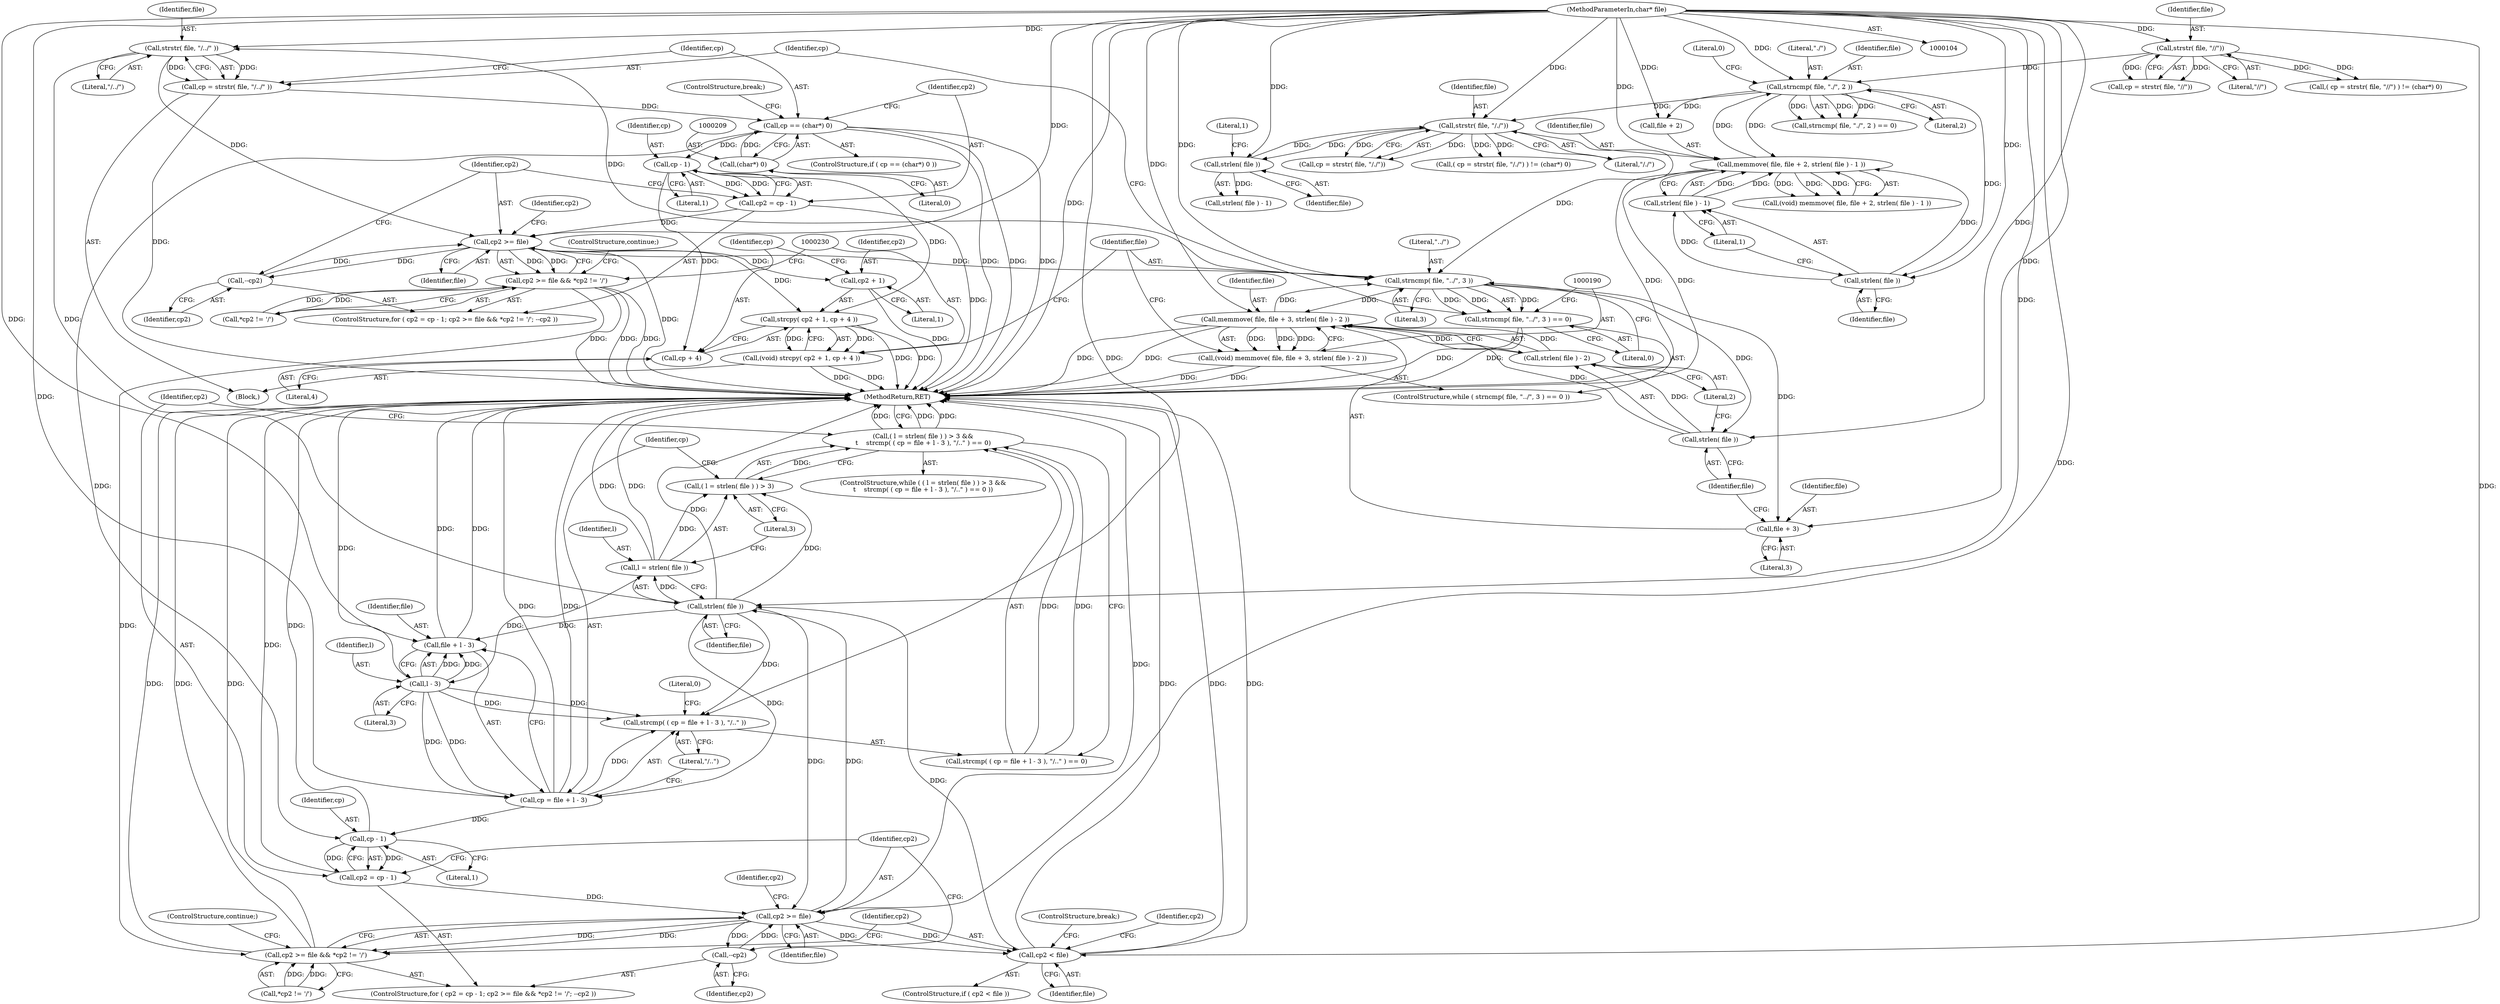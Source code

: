 digraph "1_sthttpd_c0dc63a49d8605649f1d8e4a96c9b468b0bff660@API" {
"1000202" [label="(Call,strstr( file, \"/../\" ))"];
"1000184" [label="(Call,strncmp( file, \"../\", 3 ))"];
"1000163" [label="(Call,strstr( file, \"/./\"))"];
"1000177" [label="(Call,strlen( file ))"];
"1000105" [label="(MethodParameterIn,char* file)"];
"1000143" [label="(Call,strncmp( file, \"./\", 2 ))"];
"1000150" [label="(Call,memmove( file, file + 2, strlen( file ) - 1 ))"];
"1000156" [label="(Call,strlen( file ))"];
"1000155" [label="(Call,strlen( file ) - 1)"];
"1000114" [label="(Call,strstr( file, \"//\"))"];
"1000219" [label="(Call,cp2 >= file)"];
"1000226" [label="(Call,--cp2)"];
"1000213" [label="(Call,cp2 = cp - 1)"];
"1000215" [label="(Call,cp - 1)"];
"1000206" [label="(Call,cp == (char*) 0)"];
"1000200" [label="(Call,cp = strstr( file, \"/../\" ))"];
"1000202" [label="(Call,strstr( file, \"/../\" ))"];
"1000208" [label="(Call,(char*) 0)"];
"1000191" [label="(Call,memmove( file, file + 3, strlen( file ) - 2 ))"];
"1000197" [label="(Call,strlen( file ))"];
"1000196" [label="(Call,strlen( file ) - 2)"];
"1000183" [label="(Call,strncmp( file, \"../\", 3 ) == 0)"];
"1000189" [label="(Call,(void) memmove( file, file + 3, strlen( file ) - 2 ))"];
"1000193" [label="(Call,file + 3)"];
"1000243" [label="(Call,strlen( file ))"];
"1000240" [label="(Call,( l = strlen( file ) ) > 3)"];
"1000239" [label="(Call,( l = strlen( file ) ) > 3 &&\n\t    strcmp( ( cp = file + l - 3 ), \"/..\" ) == 0)"];
"1000241" [label="(Call,l = strlen( file ))"];
"1000252" [label="(Call,l - 3)"];
"1000247" [label="(Call,strcmp( ( cp = file + l - 3 ), \"/..\" ))"];
"1000248" [label="(Call,cp = file + l - 3)"];
"1000261" [label="(Call,cp - 1)"];
"1000259" [label="(Call,cp2 = cp - 1)"];
"1000265" [label="(Call,cp2 >= file)"];
"1000264" [label="(Call,cp2 >= file && *cp2 != '/')"];
"1000272" [label="(Call,--cp2)"];
"1000276" [label="(Call,cp2 < file)"];
"1000250" [label="(Call,file + l - 3)"];
"1000218" [label="(Call,cp2 >= file && *cp2 != '/')"];
"1000231" [label="(Call,strcpy( cp2 + 1, cp + 4 ))"];
"1000229" [label="(Call,(void) strcpy( cp2 + 1, cp + 4 ))"];
"1000232" [label="(Call,cp2 + 1)"];
"1000235" [label="(Call,cp + 4)"];
"1000182" [label="(ControlStructure,while ( strncmp( file, \"../\", 3 ) == 0 ))"];
"1000242" [label="(Identifier,l)"];
"1000243" [label="(Call,strlen( file ))"];
"1000220" [label="(Identifier,cp2)"];
"1000258" [label="(ControlStructure,for ( cp2 = cp - 1; cp2 >= file && *cp2 != '/'; --cp2 ))"];
"1000151" [label="(Identifier,file)"];
"1000186" [label="(Literal,\"../\")"];
"1000232" [label="(Call,cp2 + 1)"];
"1000273" [label="(Identifier,cp2)"];
"1000212" [label="(ControlStructure,for ( cp2 = cp - 1; cp2 >= file && *cp2 != '/'; --cp2 ))"];
"1000270" [label="(Identifier,cp2)"];
"1000277" [label="(Identifier,cp2)"];
"1000213" [label="(Call,cp2 = cp - 1)"];
"1000210" [label="(Literal,0)"];
"1000219" [label="(Call,cp2 >= file)"];
"1000156" [label="(Call,strlen( file ))"];
"1000146" [label="(Literal,2)"];
"1000211" [label="(ControlStructure,break;)"];
"1000178" [label="(Identifier,file)"];
"1000217" [label="(Literal,1)"];
"1000240" [label="(Call,( l = strlen( file ) ) > 3)"];
"1000265" [label="(Call,cp2 >= file)"];
"1000228" [label="(ControlStructure,continue;)"];
"1000275" [label="(ControlStructure,if ( cp2 < file ))"];
"1000233" [label="(Identifier,cp2)"];
"1000116" [label="(Literal,\"//\")"];
"1000241" [label="(Call,l = strlen( file ))"];
"1000195" [label="(Literal,3)"];
"1000115" [label="(Identifier,file)"];
"1000179" [label="(Literal,1)"];
"1000176" [label="(Call,strlen( file ) - 1)"];
"1000114" [label="(Call,strstr( file, \"//\"))"];
"1000145" [label="(Literal,\"./\")"];
"1000234" [label="(Literal,1)"];
"1000236" [label="(Identifier,cp)"];
"1000227" [label="(Identifier,cp2)"];
"1000144" [label="(Identifier,file)"];
"1000247" [label="(Call,strcmp( ( cp = file + l - 3 ), \"/..\" ))"];
"1000177" [label="(Call,strlen( file ))"];
"1000143" [label="(Call,strncmp( file, \"./\", 2 ))"];
"1000252" [label="(Call,l - 3)"];
"1000256" [label="(Literal,0)"];
"1000215" [label="(Call,cp - 1)"];
"1000205" [label="(ControlStructure,if ( cp == (char*) 0 ))"];
"1000206" [label="(Call,cp == (char*) 0)"];
"1000248" [label="(Call,cp = file + l - 3)"];
"1000189" [label="(Call,(void) memmove( file, file + 3, strlen( file ) - 2 ))"];
"1000251" [label="(Identifier,file)"];
"1000161" [label="(Call,cp = strstr( file, \"/./\"))"];
"1000142" [label="(Call,strncmp( file, \"./\", 2 ) == 0)"];
"1000164" [label="(Identifier,file)"];
"1000160" [label="(Call,( cp = strstr( file, \"/./\") ) != (char*) 0)"];
"1000216" [label="(Identifier,cp)"];
"1000200" [label="(Call,cp = strstr( file, \"/../\" ))"];
"1000264" [label="(Call,cp2 >= file && *cp2 != '/')"];
"1000245" [label="(Literal,3)"];
"1000244" [label="(Identifier,file)"];
"1000272" [label="(Call,--cp2)"];
"1000226" [label="(Call,--cp2)"];
"1000263" [label="(Literal,1)"];
"1000192" [label="(Identifier,file)"];
"1000260" [label="(Identifier,cp2)"];
"1000231" [label="(Call,strcpy( cp2 + 1, cp + 4 ))"];
"1000279" [label="(ControlStructure,break;)"];
"1000250" [label="(Call,file + l - 3)"];
"1000224" [label="(Identifier,cp2)"];
"1000249" [label="(Identifier,cp)"];
"1000222" [label="(Call,*cp2 != '/')"];
"1000155" [label="(Call,strlen( file ) - 1)"];
"1000157" [label="(Identifier,file)"];
"1000111" [label="(Call,( cp = strstr( file, \"//\") ) != (char*) 0)"];
"1000204" [label="(Literal,\"/../\")"];
"1000148" [label="(Call,(void) memmove( file, file + 2, strlen( file ) - 1 ))"];
"1000147" [label="(Literal,0)"];
"1000183" [label="(Call,strncmp( file, \"../\", 3 ) == 0)"];
"1000282" [label="(Identifier,cp2)"];
"1000253" [label="(Identifier,l)"];
"1000268" [label="(Call,*cp2 != '/')"];
"1000274" [label="(ControlStructure,continue;)"];
"1000152" [label="(Call,file + 2)"];
"1000276" [label="(Call,cp2 < file)"];
"1000105" [label="(MethodParameterIn,char* file)"];
"1000150" [label="(Call,memmove( file, file + 2, strlen( file ) - 1 ))"];
"1000259" [label="(Call,cp2 = cp - 1)"];
"1000158" [label="(Literal,1)"];
"1000208" [label="(Call,(char*) 0)"];
"1000262" [label="(Identifier,cp)"];
"1000254" [label="(Literal,3)"];
"1000278" [label="(Identifier,file)"];
"1000197" [label="(Call,strlen( file ))"];
"1000188" [label="(Literal,0)"];
"1000198" [label="(Identifier,file)"];
"1000196" [label="(Call,strlen( file ) - 2)"];
"1000221" [label="(Identifier,file)"];
"1000246" [label="(Call,strcmp( ( cp = file + l - 3 ), \"/..\" ) == 0)"];
"1000267" [label="(Identifier,file)"];
"1000191" [label="(Call,memmove( file, file + 3, strlen( file ) - 2 ))"];
"1000194" [label="(Identifier,file)"];
"1000284" [label="(MethodReturn,RET)"];
"1000165" [label="(Literal,\"/./\")"];
"1000184" [label="(Call,strncmp( file, \"../\", 3 ))"];
"1000214" [label="(Identifier,cp2)"];
"1000203" [label="(Identifier,file)"];
"1000237" [label="(Literal,4)"];
"1000229" [label="(Call,(void) strcpy( cp2 + 1, cp + 4 ))"];
"1000266" [label="(Identifier,cp2)"];
"1000207" [label="(Identifier,cp)"];
"1000187" [label="(Literal,3)"];
"1000112" [label="(Call,cp = strstr( file, \"//\"))"];
"1000255" [label="(Literal,\"/..\")"];
"1000163" [label="(Call,strstr( file, \"/./\"))"];
"1000235" [label="(Call,cp + 4)"];
"1000202" [label="(Call,strstr( file, \"/../\" ))"];
"1000238" [label="(ControlStructure,while ( ( l = strlen( file ) ) > 3 &&\n\t    strcmp( ( cp = file + l - 3 ), \"/..\" ) == 0 ))"];
"1000201" [label="(Identifier,cp)"];
"1000261" [label="(Call,cp - 1)"];
"1000218" [label="(Call,cp2 >= file && *cp2 != '/')"];
"1000185" [label="(Identifier,file)"];
"1000199" [label="(Literal,2)"];
"1000193" [label="(Call,file + 3)"];
"1000239" [label="(Call,( l = strlen( file ) ) > 3 &&\n\t    strcmp( ( cp = file + l - 3 ), \"/..\" ) == 0)"];
"1000181" [label="(Block,)"];
"1000202" -> "1000200"  [label="AST: "];
"1000202" -> "1000204"  [label="CFG: "];
"1000203" -> "1000202"  [label="AST: "];
"1000204" -> "1000202"  [label="AST: "];
"1000200" -> "1000202"  [label="CFG: "];
"1000202" -> "1000200"  [label="DDG: "];
"1000202" -> "1000200"  [label="DDG: "];
"1000184" -> "1000202"  [label="DDG: "];
"1000105" -> "1000202"  [label="DDG: "];
"1000202" -> "1000219"  [label="DDG: "];
"1000202" -> "1000243"  [label="DDG: "];
"1000184" -> "1000183"  [label="AST: "];
"1000184" -> "1000187"  [label="CFG: "];
"1000185" -> "1000184"  [label="AST: "];
"1000186" -> "1000184"  [label="AST: "];
"1000187" -> "1000184"  [label="AST: "];
"1000188" -> "1000184"  [label="CFG: "];
"1000184" -> "1000183"  [label="DDG: "];
"1000184" -> "1000183"  [label="DDG: "];
"1000184" -> "1000183"  [label="DDG: "];
"1000163" -> "1000184"  [label="DDG: "];
"1000219" -> "1000184"  [label="DDG: "];
"1000191" -> "1000184"  [label="DDG: "];
"1000105" -> "1000184"  [label="DDG: "];
"1000184" -> "1000191"  [label="DDG: "];
"1000184" -> "1000193"  [label="DDG: "];
"1000184" -> "1000197"  [label="DDG: "];
"1000163" -> "1000161"  [label="AST: "];
"1000163" -> "1000165"  [label="CFG: "];
"1000164" -> "1000163"  [label="AST: "];
"1000165" -> "1000163"  [label="AST: "];
"1000161" -> "1000163"  [label="CFG: "];
"1000163" -> "1000160"  [label="DDG: "];
"1000163" -> "1000160"  [label="DDG: "];
"1000163" -> "1000161"  [label="DDG: "];
"1000163" -> "1000161"  [label="DDG: "];
"1000177" -> "1000163"  [label="DDG: "];
"1000143" -> "1000163"  [label="DDG: "];
"1000105" -> "1000163"  [label="DDG: "];
"1000163" -> "1000177"  [label="DDG: "];
"1000177" -> "1000176"  [label="AST: "];
"1000177" -> "1000178"  [label="CFG: "];
"1000178" -> "1000177"  [label="AST: "];
"1000179" -> "1000177"  [label="CFG: "];
"1000177" -> "1000176"  [label="DDG: "];
"1000105" -> "1000177"  [label="DDG: "];
"1000105" -> "1000104"  [label="AST: "];
"1000105" -> "1000284"  [label="DDG: "];
"1000105" -> "1000114"  [label="DDG: "];
"1000105" -> "1000143"  [label="DDG: "];
"1000105" -> "1000150"  [label="DDG: "];
"1000105" -> "1000152"  [label="DDG: "];
"1000105" -> "1000156"  [label="DDG: "];
"1000105" -> "1000191"  [label="DDG: "];
"1000105" -> "1000193"  [label="DDG: "];
"1000105" -> "1000197"  [label="DDG: "];
"1000105" -> "1000219"  [label="DDG: "];
"1000105" -> "1000243"  [label="DDG: "];
"1000105" -> "1000247"  [label="DDG: "];
"1000105" -> "1000248"  [label="DDG: "];
"1000105" -> "1000250"  [label="DDG: "];
"1000105" -> "1000265"  [label="DDG: "];
"1000105" -> "1000276"  [label="DDG: "];
"1000143" -> "1000142"  [label="AST: "];
"1000143" -> "1000146"  [label="CFG: "];
"1000144" -> "1000143"  [label="AST: "];
"1000145" -> "1000143"  [label="AST: "];
"1000146" -> "1000143"  [label="AST: "];
"1000147" -> "1000143"  [label="CFG: "];
"1000143" -> "1000142"  [label="DDG: "];
"1000143" -> "1000142"  [label="DDG: "];
"1000143" -> "1000142"  [label="DDG: "];
"1000150" -> "1000143"  [label="DDG: "];
"1000114" -> "1000143"  [label="DDG: "];
"1000143" -> "1000150"  [label="DDG: "];
"1000143" -> "1000152"  [label="DDG: "];
"1000143" -> "1000156"  [label="DDG: "];
"1000150" -> "1000148"  [label="AST: "];
"1000150" -> "1000155"  [label="CFG: "];
"1000151" -> "1000150"  [label="AST: "];
"1000152" -> "1000150"  [label="AST: "];
"1000155" -> "1000150"  [label="AST: "];
"1000148" -> "1000150"  [label="CFG: "];
"1000150" -> "1000284"  [label="DDG: "];
"1000150" -> "1000284"  [label="DDG: "];
"1000150" -> "1000148"  [label="DDG: "];
"1000150" -> "1000148"  [label="DDG: "];
"1000150" -> "1000148"  [label="DDG: "];
"1000156" -> "1000150"  [label="DDG: "];
"1000155" -> "1000150"  [label="DDG: "];
"1000155" -> "1000150"  [label="DDG: "];
"1000156" -> "1000155"  [label="AST: "];
"1000156" -> "1000157"  [label="CFG: "];
"1000157" -> "1000156"  [label="AST: "];
"1000158" -> "1000156"  [label="CFG: "];
"1000156" -> "1000155"  [label="DDG: "];
"1000155" -> "1000158"  [label="CFG: "];
"1000158" -> "1000155"  [label="AST: "];
"1000114" -> "1000112"  [label="AST: "];
"1000114" -> "1000116"  [label="CFG: "];
"1000115" -> "1000114"  [label="AST: "];
"1000116" -> "1000114"  [label="AST: "];
"1000112" -> "1000114"  [label="CFG: "];
"1000114" -> "1000111"  [label="DDG: "];
"1000114" -> "1000111"  [label="DDG: "];
"1000114" -> "1000112"  [label="DDG: "];
"1000114" -> "1000112"  [label="DDG: "];
"1000219" -> "1000218"  [label="AST: "];
"1000219" -> "1000221"  [label="CFG: "];
"1000220" -> "1000219"  [label="AST: "];
"1000221" -> "1000219"  [label="AST: "];
"1000224" -> "1000219"  [label="CFG: "];
"1000218" -> "1000219"  [label="CFG: "];
"1000219" -> "1000284"  [label="DDG: "];
"1000219" -> "1000218"  [label="DDG: "];
"1000219" -> "1000218"  [label="DDG: "];
"1000226" -> "1000219"  [label="DDG: "];
"1000213" -> "1000219"  [label="DDG: "];
"1000219" -> "1000226"  [label="DDG: "];
"1000219" -> "1000231"  [label="DDG: "];
"1000219" -> "1000232"  [label="DDG: "];
"1000226" -> "1000212"  [label="AST: "];
"1000226" -> "1000227"  [label="CFG: "];
"1000227" -> "1000226"  [label="AST: "];
"1000220" -> "1000226"  [label="CFG: "];
"1000213" -> "1000212"  [label="AST: "];
"1000213" -> "1000215"  [label="CFG: "];
"1000214" -> "1000213"  [label="AST: "];
"1000215" -> "1000213"  [label="AST: "];
"1000220" -> "1000213"  [label="CFG: "];
"1000213" -> "1000284"  [label="DDG: "];
"1000215" -> "1000213"  [label="DDG: "];
"1000215" -> "1000213"  [label="DDG: "];
"1000215" -> "1000217"  [label="CFG: "];
"1000216" -> "1000215"  [label="AST: "];
"1000217" -> "1000215"  [label="AST: "];
"1000206" -> "1000215"  [label="DDG: "];
"1000215" -> "1000231"  [label="DDG: "];
"1000215" -> "1000235"  [label="DDG: "];
"1000206" -> "1000205"  [label="AST: "];
"1000206" -> "1000208"  [label="CFG: "];
"1000207" -> "1000206"  [label="AST: "];
"1000208" -> "1000206"  [label="AST: "];
"1000211" -> "1000206"  [label="CFG: "];
"1000214" -> "1000206"  [label="CFG: "];
"1000206" -> "1000284"  [label="DDG: "];
"1000206" -> "1000284"  [label="DDG: "];
"1000206" -> "1000284"  [label="DDG: "];
"1000200" -> "1000206"  [label="DDG: "];
"1000208" -> "1000206"  [label="DDG: "];
"1000206" -> "1000261"  [label="DDG: "];
"1000200" -> "1000181"  [label="AST: "];
"1000201" -> "1000200"  [label="AST: "];
"1000207" -> "1000200"  [label="CFG: "];
"1000200" -> "1000284"  [label="DDG: "];
"1000208" -> "1000210"  [label="CFG: "];
"1000209" -> "1000208"  [label="AST: "];
"1000210" -> "1000208"  [label="AST: "];
"1000191" -> "1000189"  [label="AST: "];
"1000191" -> "1000196"  [label="CFG: "];
"1000192" -> "1000191"  [label="AST: "];
"1000193" -> "1000191"  [label="AST: "];
"1000196" -> "1000191"  [label="AST: "];
"1000189" -> "1000191"  [label="CFG: "];
"1000191" -> "1000284"  [label="DDG: "];
"1000191" -> "1000284"  [label="DDG: "];
"1000191" -> "1000189"  [label="DDG: "];
"1000191" -> "1000189"  [label="DDG: "];
"1000191" -> "1000189"  [label="DDG: "];
"1000197" -> "1000191"  [label="DDG: "];
"1000196" -> "1000191"  [label="DDG: "];
"1000196" -> "1000191"  [label="DDG: "];
"1000197" -> "1000196"  [label="AST: "];
"1000197" -> "1000198"  [label="CFG: "];
"1000198" -> "1000197"  [label="AST: "];
"1000199" -> "1000197"  [label="CFG: "];
"1000197" -> "1000196"  [label="DDG: "];
"1000196" -> "1000199"  [label="CFG: "];
"1000199" -> "1000196"  [label="AST: "];
"1000183" -> "1000182"  [label="AST: "];
"1000183" -> "1000188"  [label="CFG: "];
"1000188" -> "1000183"  [label="AST: "];
"1000190" -> "1000183"  [label="CFG: "];
"1000201" -> "1000183"  [label="CFG: "];
"1000183" -> "1000284"  [label="DDG: "];
"1000183" -> "1000284"  [label="DDG: "];
"1000189" -> "1000182"  [label="AST: "];
"1000190" -> "1000189"  [label="AST: "];
"1000185" -> "1000189"  [label="CFG: "];
"1000189" -> "1000284"  [label="DDG: "];
"1000189" -> "1000284"  [label="DDG: "];
"1000193" -> "1000195"  [label="CFG: "];
"1000194" -> "1000193"  [label="AST: "];
"1000195" -> "1000193"  [label="AST: "];
"1000198" -> "1000193"  [label="CFG: "];
"1000243" -> "1000241"  [label="AST: "];
"1000243" -> "1000244"  [label="CFG: "];
"1000244" -> "1000243"  [label="AST: "];
"1000241" -> "1000243"  [label="CFG: "];
"1000243" -> "1000284"  [label="DDG: "];
"1000243" -> "1000240"  [label="DDG: "];
"1000243" -> "1000241"  [label="DDG: "];
"1000265" -> "1000243"  [label="DDG: "];
"1000276" -> "1000243"  [label="DDG: "];
"1000243" -> "1000247"  [label="DDG: "];
"1000243" -> "1000248"  [label="DDG: "];
"1000243" -> "1000250"  [label="DDG: "];
"1000243" -> "1000265"  [label="DDG: "];
"1000240" -> "1000239"  [label="AST: "];
"1000240" -> "1000245"  [label="CFG: "];
"1000241" -> "1000240"  [label="AST: "];
"1000245" -> "1000240"  [label="AST: "];
"1000249" -> "1000240"  [label="CFG: "];
"1000239" -> "1000240"  [label="CFG: "];
"1000240" -> "1000239"  [label="DDG: "];
"1000241" -> "1000240"  [label="DDG: "];
"1000239" -> "1000238"  [label="AST: "];
"1000239" -> "1000246"  [label="CFG: "];
"1000246" -> "1000239"  [label="AST: "];
"1000260" -> "1000239"  [label="CFG: "];
"1000284" -> "1000239"  [label="CFG: "];
"1000239" -> "1000284"  [label="DDG: "];
"1000239" -> "1000284"  [label="DDG: "];
"1000239" -> "1000284"  [label="DDG: "];
"1000246" -> "1000239"  [label="DDG: "];
"1000246" -> "1000239"  [label="DDG: "];
"1000242" -> "1000241"  [label="AST: "];
"1000245" -> "1000241"  [label="CFG: "];
"1000241" -> "1000284"  [label="DDG: "];
"1000241" -> "1000284"  [label="DDG: "];
"1000241" -> "1000252"  [label="DDG: "];
"1000252" -> "1000250"  [label="AST: "];
"1000252" -> "1000254"  [label="CFG: "];
"1000253" -> "1000252"  [label="AST: "];
"1000254" -> "1000252"  [label="AST: "];
"1000250" -> "1000252"  [label="CFG: "];
"1000252" -> "1000284"  [label="DDG: "];
"1000252" -> "1000247"  [label="DDG: "];
"1000252" -> "1000247"  [label="DDG: "];
"1000252" -> "1000248"  [label="DDG: "];
"1000252" -> "1000248"  [label="DDG: "];
"1000252" -> "1000250"  [label="DDG: "];
"1000252" -> "1000250"  [label="DDG: "];
"1000247" -> "1000246"  [label="AST: "];
"1000247" -> "1000255"  [label="CFG: "];
"1000248" -> "1000247"  [label="AST: "];
"1000255" -> "1000247"  [label="AST: "];
"1000256" -> "1000247"  [label="CFG: "];
"1000248" -> "1000247"  [label="DDG: "];
"1000248" -> "1000250"  [label="CFG: "];
"1000249" -> "1000248"  [label="AST: "];
"1000250" -> "1000248"  [label="AST: "];
"1000255" -> "1000248"  [label="CFG: "];
"1000248" -> "1000284"  [label="DDG: "];
"1000248" -> "1000284"  [label="DDG: "];
"1000248" -> "1000261"  [label="DDG: "];
"1000261" -> "1000259"  [label="AST: "];
"1000261" -> "1000263"  [label="CFG: "];
"1000262" -> "1000261"  [label="AST: "];
"1000263" -> "1000261"  [label="AST: "];
"1000259" -> "1000261"  [label="CFG: "];
"1000261" -> "1000284"  [label="DDG: "];
"1000261" -> "1000259"  [label="DDG: "];
"1000261" -> "1000259"  [label="DDG: "];
"1000259" -> "1000258"  [label="AST: "];
"1000260" -> "1000259"  [label="AST: "];
"1000266" -> "1000259"  [label="CFG: "];
"1000259" -> "1000284"  [label="DDG: "];
"1000259" -> "1000265"  [label="DDG: "];
"1000265" -> "1000264"  [label="AST: "];
"1000265" -> "1000267"  [label="CFG: "];
"1000266" -> "1000265"  [label="AST: "];
"1000267" -> "1000265"  [label="AST: "];
"1000270" -> "1000265"  [label="CFG: "];
"1000264" -> "1000265"  [label="CFG: "];
"1000265" -> "1000284"  [label="DDG: "];
"1000265" -> "1000264"  [label="DDG: "];
"1000265" -> "1000264"  [label="DDG: "];
"1000272" -> "1000265"  [label="DDG: "];
"1000265" -> "1000272"  [label="DDG: "];
"1000265" -> "1000276"  [label="DDG: "];
"1000265" -> "1000276"  [label="DDG: "];
"1000264" -> "1000258"  [label="AST: "];
"1000264" -> "1000268"  [label="CFG: "];
"1000268" -> "1000264"  [label="AST: "];
"1000274" -> "1000264"  [label="CFG: "];
"1000277" -> "1000264"  [label="CFG: "];
"1000264" -> "1000284"  [label="DDG: "];
"1000264" -> "1000284"  [label="DDG: "];
"1000264" -> "1000284"  [label="DDG: "];
"1000218" -> "1000264"  [label="DDG: "];
"1000268" -> "1000264"  [label="DDG: "];
"1000268" -> "1000264"  [label="DDG: "];
"1000272" -> "1000258"  [label="AST: "];
"1000272" -> "1000273"  [label="CFG: "];
"1000273" -> "1000272"  [label="AST: "];
"1000266" -> "1000272"  [label="CFG: "];
"1000276" -> "1000275"  [label="AST: "];
"1000276" -> "1000278"  [label="CFG: "];
"1000277" -> "1000276"  [label="AST: "];
"1000278" -> "1000276"  [label="AST: "];
"1000279" -> "1000276"  [label="CFG: "];
"1000282" -> "1000276"  [label="CFG: "];
"1000276" -> "1000284"  [label="DDG: "];
"1000276" -> "1000284"  [label="DDG: "];
"1000276" -> "1000284"  [label="DDG: "];
"1000251" -> "1000250"  [label="AST: "];
"1000250" -> "1000284"  [label="DDG: "];
"1000250" -> "1000284"  [label="DDG: "];
"1000218" -> "1000212"  [label="AST: "];
"1000218" -> "1000222"  [label="CFG: "];
"1000222" -> "1000218"  [label="AST: "];
"1000228" -> "1000218"  [label="CFG: "];
"1000230" -> "1000218"  [label="CFG: "];
"1000218" -> "1000284"  [label="DDG: "];
"1000218" -> "1000284"  [label="DDG: "];
"1000218" -> "1000284"  [label="DDG: "];
"1000222" -> "1000218"  [label="DDG: "];
"1000222" -> "1000218"  [label="DDG: "];
"1000231" -> "1000229"  [label="AST: "];
"1000231" -> "1000235"  [label="CFG: "];
"1000232" -> "1000231"  [label="AST: "];
"1000235" -> "1000231"  [label="AST: "];
"1000229" -> "1000231"  [label="CFG: "];
"1000231" -> "1000284"  [label="DDG: "];
"1000231" -> "1000284"  [label="DDG: "];
"1000231" -> "1000229"  [label="DDG: "];
"1000231" -> "1000229"  [label="DDG: "];
"1000229" -> "1000181"  [label="AST: "];
"1000230" -> "1000229"  [label="AST: "];
"1000185" -> "1000229"  [label="CFG: "];
"1000229" -> "1000284"  [label="DDG: "];
"1000229" -> "1000284"  [label="DDG: "];
"1000232" -> "1000234"  [label="CFG: "];
"1000233" -> "1000232"  [label="AST: "];
"1000234" -> "1000232"  [label="AST: "];
"1000236" -> "1000232"  [label="CFG: "];
"1000232" -> "1000284"  [label="DDG: "];
"1000235" -> "1000237"  [label="CFG: "];
"1000236" -> "1000235"  [label="AST: "];
"1000237" -> "1000235"  [label="AST: "];
}
